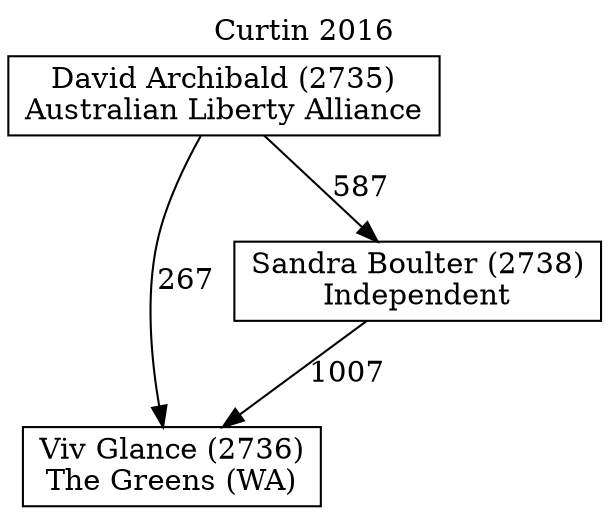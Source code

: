 // House preference flow
digraph "Viv Glance (2736)_Curtin_2016" {
	graph [label="Curtin 2016" labelloc=t mclimit=10]
	node [shape=box]
	"David Archibald (2735)" [label="David Archibald (2735)
Australian Liberty Alliance"]
	"Viv Glance (2736)" [label="Viv Glance (2736)
The Greens (WA)"]
	"Sandra Boulter (2738)" [label="Sandra Boulter (2738)
Independent"]
	"Sandra Boulter (2738)" -> "Viv Glance (2736)" [label=1007]
	"David Archibald (2735)" -> "Sandra Boulter (2738)" [label=587]
	"David Archibald (2735)" -> "Viv Glance (2736)" [label=267]
}
